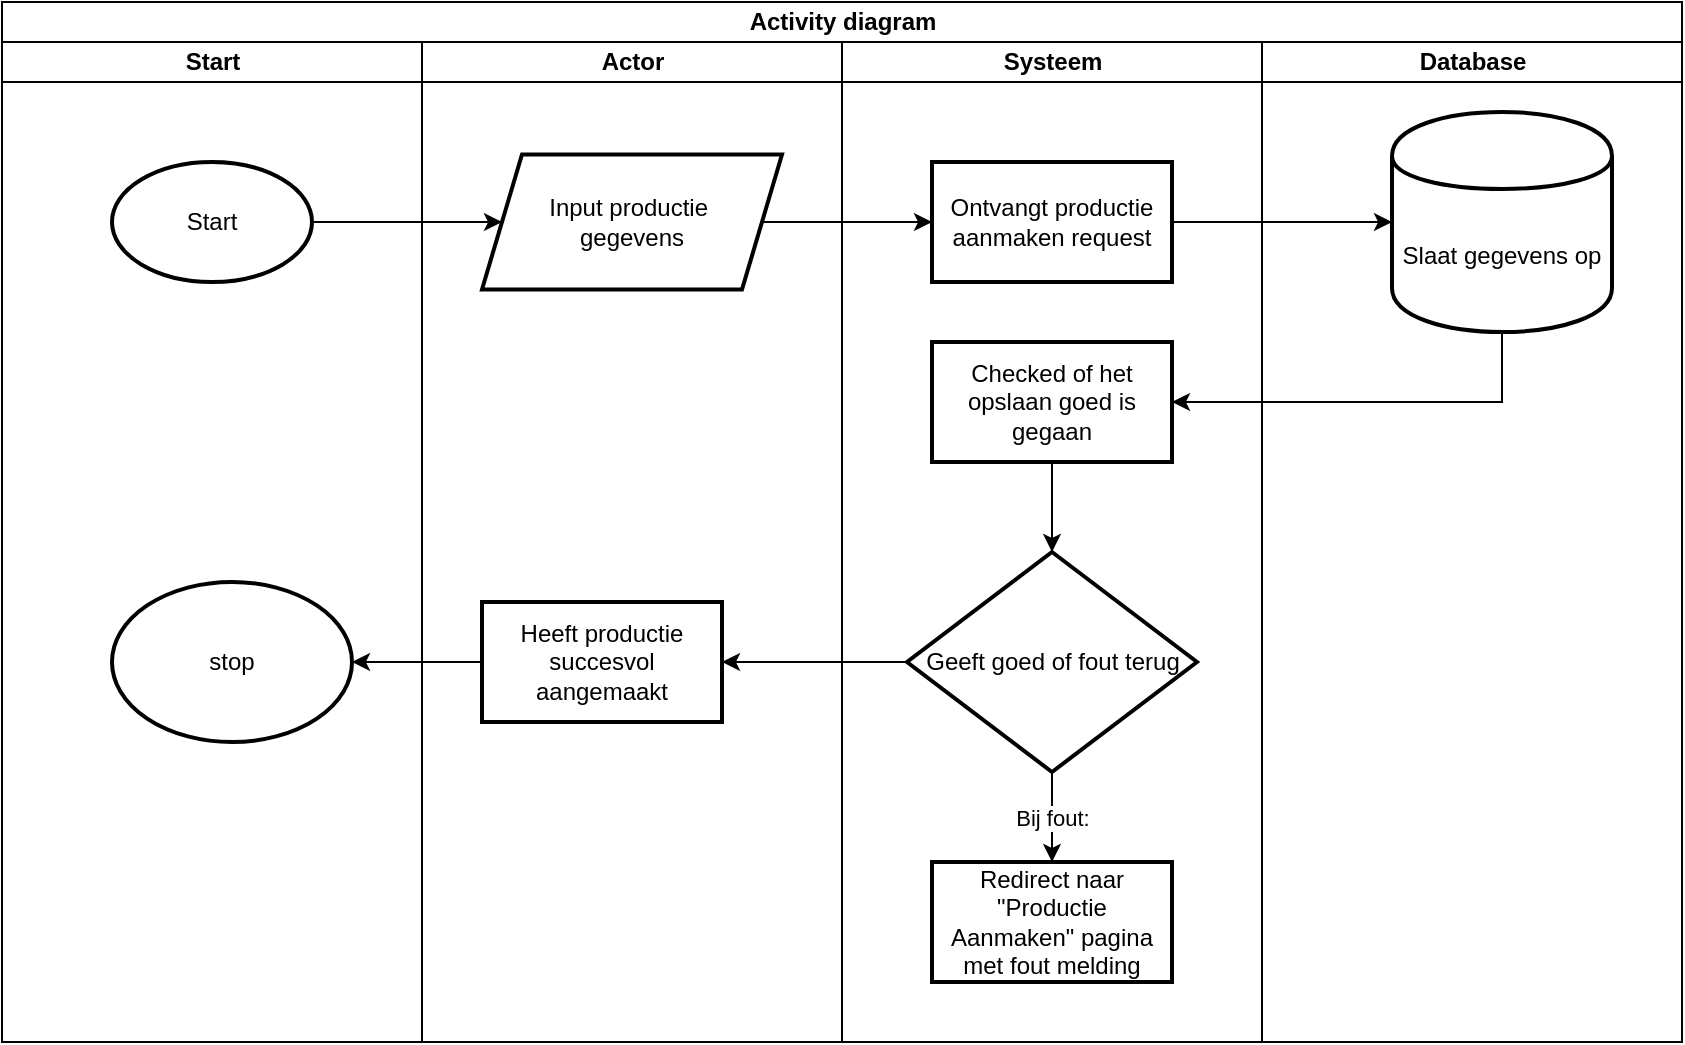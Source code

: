 <mxfile version="13.7.9" type="device"><diagram id="DyR3v2t1KNQAmfW4VBrP" name="Page-1"><mxGraphModel dx="1086" dy="776" grid="1" gridSize="10" guides="1" tooltips="1" connect="1" arrows="1" fold="1" page="1" pageScale="1" pageWidth="850" pageHeight="1100" math="0" shadow="0"><root><mxCell id="0"/><mxCell id="1" parent="0"/><mxCell id="dGjpTPgLhMBvJ8j8Bo3A-1" value="Activity diagram" style="swimlane;html=1;childLayout=stackLayout;resizeParent=1;resizeParentMax=0;startSize=20;" parent="1" vertex="1"><mxGeometry x="5" y="30" width="840" height="520" as="geometry"/></mxCell><mxCell id="dGjpTPgLhMBvJ8j8Bo3A-2" value="Start" style="swimlane;html=1;startSize=20;" parent="dGjpTPgLhMBvJ8j8Bo3A-1" vertex="1"><mxGeometry y="20" width="210" height="500" as="geometry"/></mxCell><mxCell id="dGjpTPgLhMBvJ8j8Bo3A-6" value="Start" style="strokeWidth=2;html=1;shape=mxgraph.flowchart.start_1;whiteSpace=wrap;" parent="dGjpTPgLhMBvJ8j8Bo3A-2" vertex="1"><mxGeometry x="55" y="60" width="100" height="60" as="geometry"/></mxCell><mxCell id="dGjpTPgLhMBvJ8j8Bo3A-27" value="stop" style="ellipse;whiteSpace=wrap;html=1;strokeWidth=2;" parent="dGjpTPgLhMBvJ8j8Bo3A-2" vertex="1"><mxGeometry x="55" y="270" width="120" height="80" as="geometry"/></mxCell><mxCell id="dGjpTPgLhMBvJ8j8Bo3A-3" value="Actor" style="swimlane;html=1;startSize=20;" parent="dGjpTPgLhMBvJ8j8Bo3A-1" vertex="1"><mxGeometry x="210" y="20" width="210" height="500" as="geometry"/></mxCell><mxCell id="dGjpTPgLhMBvJ8j8Bo3A-11" value="Input productie&amp;nbsp;&lt;br&gt;gegevens" style="shape=parallelogram;perimeter=parallelogramPerimeter;whiteSpace=wrap;html=1;fixedSize=1;fontFamily=Helvetica;fontSize=12;fontColor=#000000;align=center;strokeColor=#000000;strokeWidth=2;fillColor=#ffffff;" parent="dGjpTPgLhMBvJ8j8Bo3A-3" vertex="1"><mxGeometry x="30" y="56.25" width="150" height="67.5" as="geometry"/></mxCell><mxCell id="WHHPw5KJ0op4x9BfhXPd-1" value="Heeft productie succesvol aangemaakt" style="whiteSpace=wrap;html=1;strokeWidth=2;" parent="dGjpTPgLhMBvJ8j8Bo3A-3" vertex="1"><mxGeometry x="30" y="280" width="120" height="60" as="geometry"/></mxCell><mxCell id="dGjpTPgLhMBvJ8j8Bo3A-4" value="Systeem" style="swimlane;html=1;startSize=20;" parent="dGjpTPgLhMBvJ8j8Bo3A-1" vertex="1"><mxGeometry x="420" y="20" width="210" height="500" as="geometry"/></mxCell><mxCell id="dGjpTPgLhMBvJ8j8Bo3A-15" value="Ontvangt productie aanmaken request" style="whiteSpace=wrap;html=1;strokeWidth=2;" parent="dGjpTPgLhMBvJ8j8Bo3A-4" vertex="1"><mxGeometry x="45" y="60" width="120" height="60" as="geometry"/></mxCell><mxCell id="dGjpTPgLhMBvJ8j8Bo3A-23" value="" style="edgeStyle=orthogonalEdgeStyle;rounded=0;orthogonalLoop=1;jettySize=auto;html=1;" parent="dGjpTPgLhMBvJ8j8Bo3A-4" source="dGjpTPgLhMBvJ8j8Bo3A-20" target="dGjpTPgLhMBvJ8j8Bo3A-22" edge="1"><mxGeometry relative="1" as="geometry"/></mxCell><mxCell id="dGjpTPgLhMBvJ8j8Bo3A-20" value="Checked of het opslaan goed is gegaan" style="whiteSpace=wrap;html=1;strokeWidth=2;" parent="dGjpTPgLhMBvJ8j8Bo3A-4" vertex="1"><mxGeometry x="45" y="150" width="120" height="60" as="geometry"/></mxCell><mxCell id="dGjpTPgLhMBvJ8j8Bo3A-22" value="Geeft goed of fout terug" style="strokeWidth=2;html=1;shape=mxgraph.flowchart.decision;whiteSpace=wrap;fontFamily=Helvetica;fontSize=12;fontColor=#000000;align=center;strokeColor=#000000;fillColor=#ffffff;" parent="dGjpTPgLhMBvJ8j8Bo3A-4" vertex="1"><mxGeometry x="32.5" y="255" width="145" height="110" as="geometry"/></mxCell><mxCell id="dGjpTPgLhMBvJ8j8Bo3A-30" value="Bij fout:" style="edgeStyle=orthogonalEdgeStyle;rounded=0;orthogonalLoop=1;jettySize=auto;html=1;" parent="dGjpTPgLhMBvJ8j8Bo3A-4" source="dGjpTPgLhMBvJ8j8Bo3A-22" target="dGjpTPgLhMBvJ8j8Bo3A-29" edge="1"><mxGeometry relative="1" as="geometry"/></mxCell><mxCell id="dGjpTPgLhMBvJ8j8Bo3A-29" value="Redirect naar &quot;Productie Aanmaken&quot; pagina met fout melding" style="whiteSpace=wrap;html=1;strokeWidth=2;" parent="dGjpTPgLhMBvJ8j8Bo3A-4" vertex="1"><mxGeometry x="45" y="410" width="120" height="60" as="geometry"/></mxCell><mxCell id="dGjpTPgLhMBvJ8j8Bo3A-5" value="Database" style="swimlane;html=1;startSize=20;" parent="dGjpTPgLhMBvJ8j8Bo3A-1" vertex="1"><mxGeometry x="630" y="20" width="210" height="500" as="geometry"/></mxCell><mxCell id="dGjpTPgLhMBvJ8j8Bo3A-18" value="Slaat gegevens op" style="shape=cylinder;whiteSpace=wrap;html=1;boundedLbl=1;backgroundOutline=1;strokeWidth=2;" parent="dGjpTPgLhMBvJ8j8Bo3A-5" vertex="1"><mxGeometry x="65" y="35" width="110" height="110" as="geometry"/></mxCell><mxCell id="dGjpTPgLhMBvJ8j8Bo3A-12" value="" style="edgeStyle=orthogonalEdgeStyle;rounded=0;orthogonalLoop=1;jettySize=auto;html=1;" parent="dGjpTPgLhMBvJ8j8Bo3A-1" source="dGjpTPgLhMBvJ8j8Bo3A-6" target="dGjpTPgLhMBvJ8j8Bo3A-11" edge="1"><mxGeometry relative="1" as="geometry"/></mxCell><mxCell id="dGjpTPgLhMBvJ8j8Bo3A-16" value="" style="edgeStyle=orthogonalEdgeStyle;rounded=0;orthogonalLoop=1;jettySize=auto;html=1;" parent="dGjpTPgLhMBvJ8j8Bo3A-1" source="dGjpTPgLhMBvJ8j8Bo3A-11" target="dGjpTPgLhMBvJ8j8Bo3A-15" edge="1"><mxGeometry relative="1" as="geometry"/></mxCell><mxCell id="dGjpTPgLhMBvJ8j8Bo3A-19" value="" style="edgeStyle=orthogonalEdgeStyle;rounded=0;orthogonalLoop=1;jettySize=auto;html=1;" parent="dGjpTPgLhMBvJ8j8Bo3A-1" source="dGjpTPgLhMBvJ8j8Bo3A-15" target="dGjpTPgLhMBvJ8j8Bo3A-18" edge="1"><mxGeometry relative="1" as="geometry"/></mxCell><mxCell id="dGjpTPgLhMBvJ8j8Bo3A-21" value="" style="edgeStyle=orthogonalEdgeStyle;rounded=0;orthogonalLoop=1;jettySize=auto;html=1;" parent="dGjpTPgLhMBvJ8j8Bo3A-1" source="dGjpTPgLhMBvJ8j8Bo3A-18" target="dGjpTPgLhMBvJ8j8Bo3A-20" edge="1"><mxGeometry relative="1" as="geometry"><Array as="points"><mxPoint x="750" y="200"/></Array></mxGeometry></mxCell><mxCell id="WHHPw5KJ0op4x9BfhXPd-2" value="" style="edgeStyle=orthogonalEdgeStyle;rounded=0;orthogonalLoop=1;jettySize=auto;html=1;" parent="dGjpTPgLhMBvJ8j8Bo3A-1" source="dGjpTPgLhMBvJ8j8Bo3A-22" target="WHHPw5KJ0op4x9BfhXPd-1" edge="1"><mxGeometry relative="1" as="geometry"/></mxCell><mxCell id="WHHPw5KJ0op4x9BfhXPd-3" value="" style="endArrow=classic;html=1;entryX=1;entryY=0.5;entryDx=0;entryDy=0;exitX=0;exitY=0.5;exitDx=0;exitDy=0;" parent="dGjpTPgLhMBvJ8j8Bo3A-1" source="WHHPw5KJ0op4x9BfhXPd-1" target="dGjpTPgLhMBvJ8j8Bo3A-27" edge="1"><mxGeometry width="50" height="50" relative="1" as="geometry"><mxPoint x="235" y="330" as="sourcePoint"/><mxPoint x="445" y="340" as="targetPoint"/></mxGeometry></mxCell></root></mxGraphModel></diagram></mxfile>